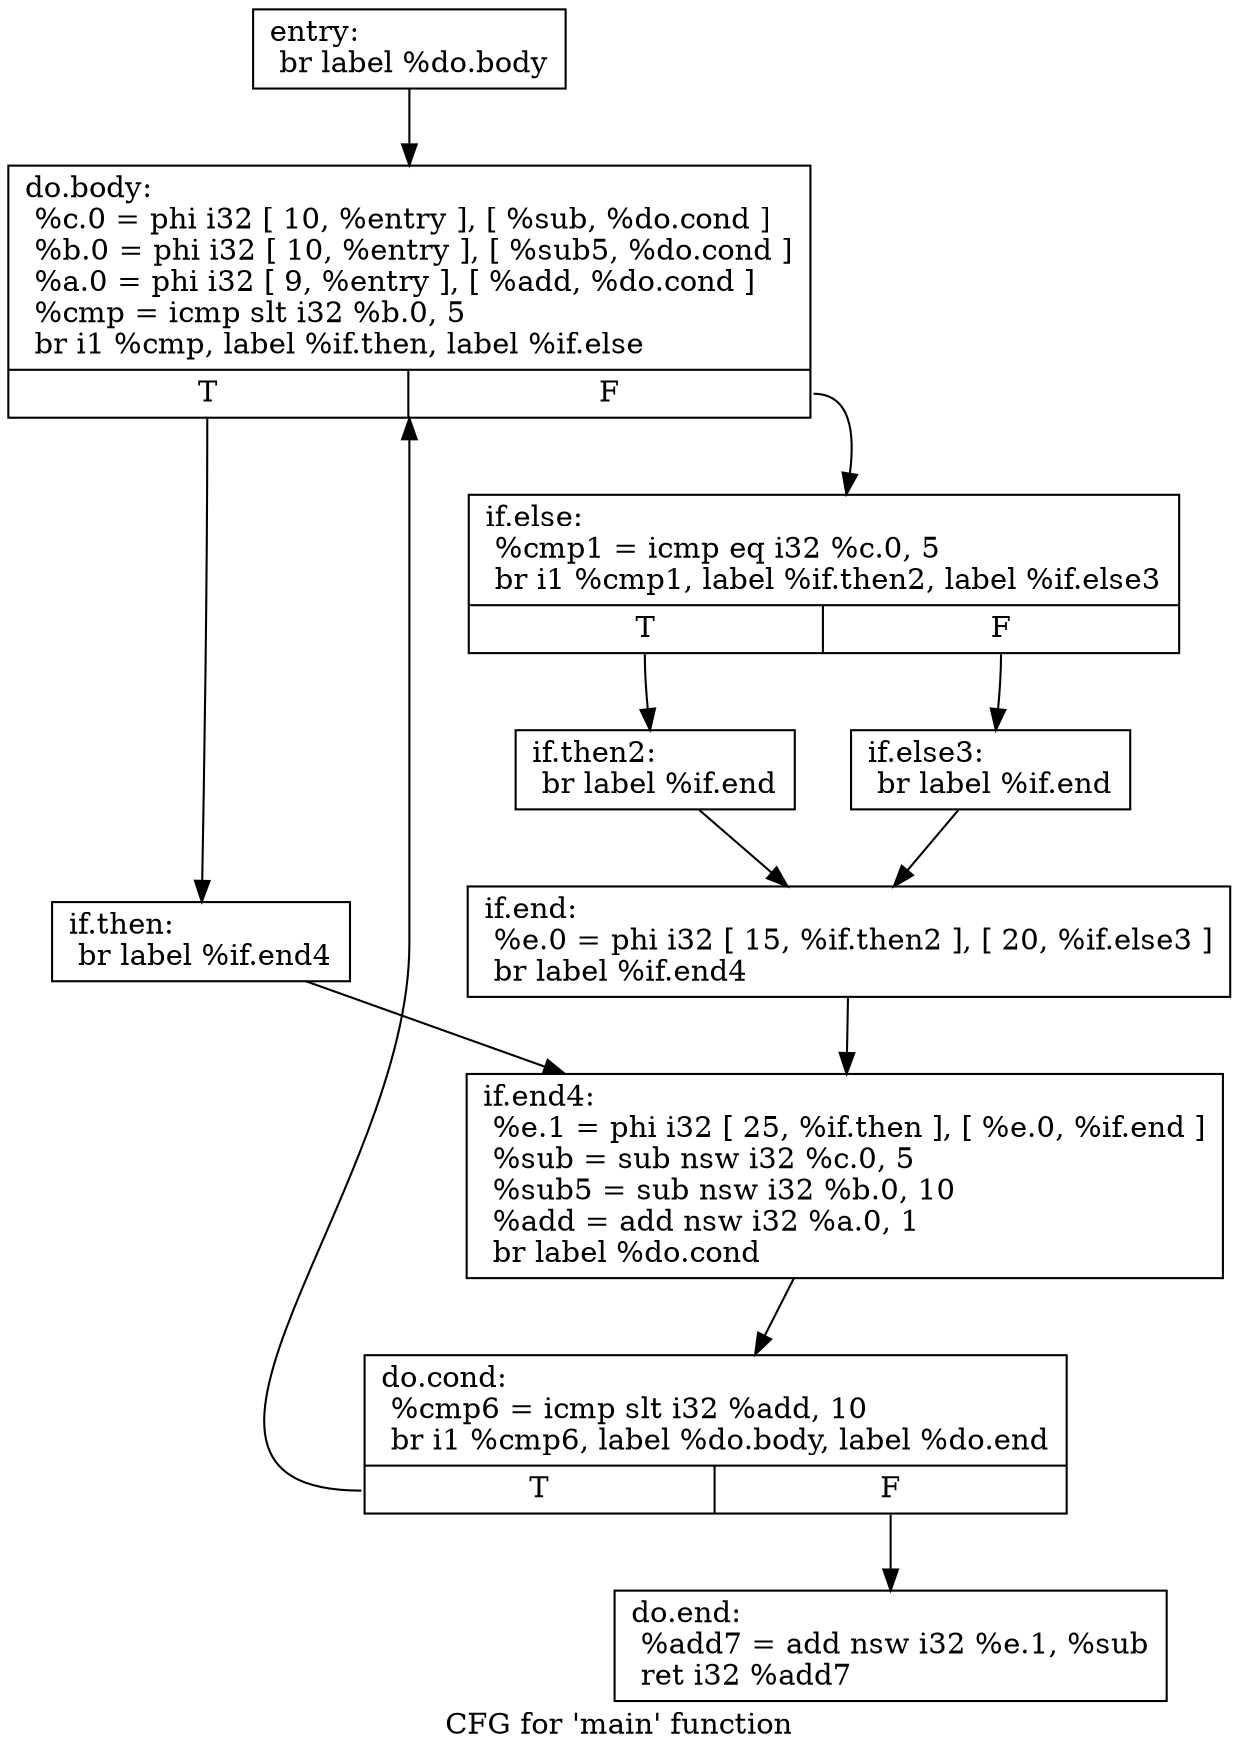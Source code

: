 digraph "CFG for 'main' function" {
	label="CFG for 'main' function";

	Node0xb60e270 [shape=record,label="{entry:\l  br label %do.body\l}"];
	Node0xb60e270 -> Node0xb6062f0;
	Node0xb6062f0 [shape=record,label="{do.body:                                          \l  %c.0 = phi i32 [ 10, %entry ], [ %sub, %do.cond ]\l  %b.0 = phi i32 [ 10, %entry ], [ %sub5, %do.cond ]\l  %a.0 = phi i32 [ 9, %entry ], [ %add, %do.cond ]\l  %cmp = icmp slt i32 %b.0, 5\l  br i1 %cmp, label %if.then, label %if.else\l|{<s0>T|<s1>F}}"];
	Node0xb6062f0:s0 -> Node0xb605a30;
	Node0xb6062f0:s1 -> Node0xb605a90;
	Node0xb605a30 [shape=record,label="{if.then:                                          \l  br label %if.end4\l}"];
	Node0xb605a30 -> Node0xb605b50;
	Node0xb605a90 [shape=record,label="{if.else:                                          \l  %cmp1 = icmp eq i32 %c.0, 5\l  br i1 %cmp1, label %if.then2, label %if.else3\l|{<s0>T|<s1>F}}"];
	Node0xb605a90:s0 -> Node0xb605c58;
	Node0xb605a90:s1 -> Node0xb605cc8;
	Node0xb605c58 [shape=record,label="{if.then2:                                         \l  br label %if.end\l}"];
	Node0xb605c58 -> Node0xb605e08;
	Node0xb605cc8 [shape=record,label="{if.else3:                                         \l  br label %if.end\l}"];
	Node0xb605cc8 -> Node0xb605e08;
	Node0xb605e08 [shape=record,label="{if.end:                                           \l  %e.0 = phi i32 [ 15, %if.then2 ], [ 20, %if.else3 ]\l  br label %if.end4\l}"];
	Node0xb605e08 -> Node0xb605b50;
	Node0xb605b50 [shape=record,label="{if.end4:                                          \l  %e.1 = phi i32 [ 25, %if.then ], [ %e.0, %if.end ]\l  %sub = sub nsw i32 %c.0, 5\l  %sub5 = sub nsw i32 %b.0, 10\l  %add = add nsw i32 %a.0, 1\l  br label %do.cond\l}"];
	Node0xb605b50 -> Node0xb606398;
	Node0xb606398 [shape=record,label="{do.cond:                                          \l  %cmp6 = icmp slt i32 %add, 10\l  br i1 %cmp6, label %do.body, label %do.end\l|{<s0>T|<s1>F}}"];
	Node0xb606398:s0 -> Node0xb6062f0;
	Node0xb606398:s1 -> Node0xb60f358;
	Node0xb60f358 [shape=record,label="{do.end:                                           \l  %add7 = add nsw i32 %e.1, %sub\l  ret i32 %add7\l}"];
}
